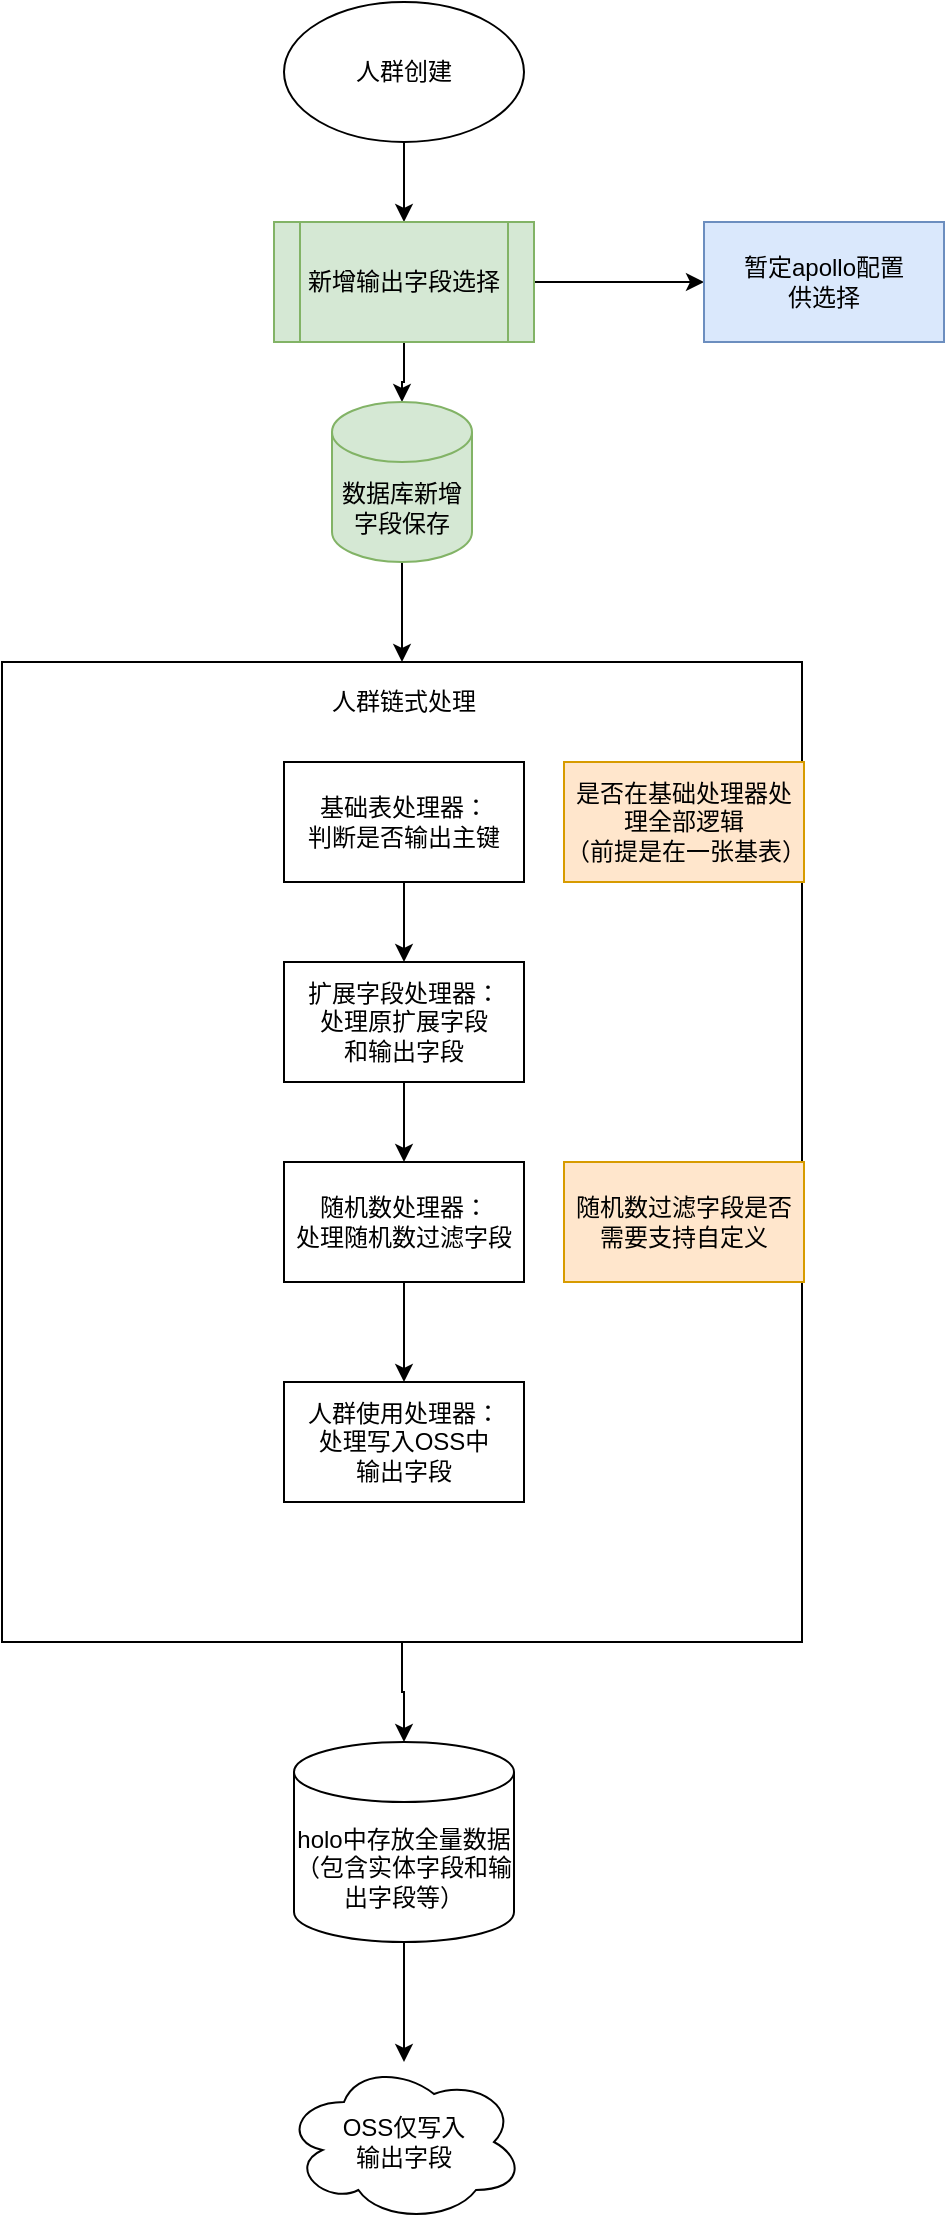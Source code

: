 <mxfile version="28.0.7">
  <diagram name="第 1 页" id="dNE7bsFuqDS4QT3SGKGQ">
    <mxGraphModel dx="1018" dy="655" grid="1" gridSize="10" guides="1" tooltips="1" connect="1" arrows="1" fold="1" page="1" pageScale="1" pageWidth="827" pageHeight="1169" math="0" shadow="0">
      <root>
        <mxCell id="0" />
        <mxCell id="1" parent="0" />
        <mxCell id="phLCAleKNdKECWSzhlN1-3" value="" style="edgeStyle=orthogonalEdgeStyle;rounded=0;orthogonalLoop=1;jettySize=auto;html=1;" parent="1" source="phLCAleKNdKECWSzhlN1-1" target="phLCAleKNdKECWSzhlN1-2" edge="1">
          <mxGeometry relative="1" as="geometry" />
        </mxCell>
        <mxCell id="phLCAleKNdKECWSzhlN1-1" value="人群创建" style="ellipse;whiteSpace=wrap;html=1;" parent="1" vertex="1">
          <mxGeometry x="320" y="30" width="120" height="70" as="geometry" />
        </mxCell>
        <mxCell id="o61bZkSr8tZisU5YXVaz-2" value="" style="edgeStyle=orthogonalEdgeStyle;rounded=0;orthogonalLoop=1;jettySize=auto;html=1;fontFamily=Helvetica;fontSize=12;fontColor=default;" edge="1" parent="1" source="phLCAleKNdKECWSzhlN1-2" target="o61bZkSr8tZisU5YXVaz-7">
          <mxGeometry relative="1" as="geometry">
            <mxPoint x="380" y="260" as="targetPoint" />
          </mxGeometry>
        </mxCell>
        <mxCell id="o61bZkSr8tZisU5YXVaz-14" value="" style="edgeStyle=orthogonalEdgeStyle;rounded=0;orthogonalLoop=1;jettySize=auto;html=1;fontFamily=Helvetica;fontSize=12;fontColor=default;" edge="1" parent="1" source="phLCAleKNdKECWSzhlN1-2" target="o61bZkSr8tZisU5YXVaz-13">
          <mxGeometry relative="1" as="geometry" />
        </mxCell>
        <mxCell id="phLCAleKNdKECWSzhlN1-2" value="新增输出字段选择" style="shape=process;whiteSpace=wrap;html=1;backgroundOutline=1;fillColor=#d5e8d4;strokeColor=#82b366;" parent="1" vertex="1">
          <mxGeometry x="315" y="140" width="130" height="60" as="geometry" />
        </mxCell>
        <mxCell id="o61bZkSr8tZisU5YXVaz-4" value="" style="edgeStyle=orthogonalEdgeStyle;rounded=0;orthogonalLoop=1;jettySize=auto;html=1;fontFamily=Helvetica;fontSize=12;fontColor=default;" edge="1" parent="1" source="o61bZkSr8tZisU5YXVaz-7" target="o61bZkSr8tZisU5YXVaz-3">
          <mxGeometry relative="1" as="geometry">
            <mxPoint x="380" y="320" as="sourcePoint" />
          </mxGeometry>
        </mxCell>
        <mxCell id="o61bZkSr8tZisU5YXVaz-19" value="" style="edgeStyle=orthogonalEdgeStyle;rounded=0;orthogonalLoop=1;jettySize=auto;html=1;fontFamily=Helvetica;fontSize=12;fontColor=default;" edge="1" parent="1" source="o61bZkSr8tZisU5YXVaz-3" target="o61bZkSr8tZisU5YXVaz-18">
          <mxGeometry relative="1" as="geometry" />
        </mxCell>
        <mxCell id="o61bZkSr8tZisU5YXVaz-3" value="" style="whiteSpace=wrap;html=1;" vertex="1" parent="1">
          <mxGeometry x="179" y="360" width="400" height="490" as="geometry" />
        </mxCell>
        <mxCell id="o61bZkSr8tZisU5YXVaz-5" value="人群链式处理" style="text;html=1;align=center;verticalAlign=middle;whiteSpace=wrap;rounded=0;fontFamily=Helvetica;fontSize=12;fontColor=default;" vertex="1" parent="1">
          <mxGeometry x="335" y="370" width="90" height="20" as="geometry" />
        </mxCell>
        <mxCell id="o61bZkSr8tZisU5YXVaz-9" value="" style="edgeStyle=orthogonalEdgeStyle;rounded=0;orthogonalLoop=1;jettySize=auto;html=1;fontFamily=Helvetica;fontSize=12;fontColor=default;" edge="1" parent="1" source="o61bZkSr8tZisU5YXVaz-6" target="o61bZkSr8tZisU5YXVaz-8">
          <mxGeometry relative="1" as="geometry" />
        </mxCell>
        <mxCell id="o61bZkSr8tZisU5YXVaz-6" value="基础表处理器：&lt;div&gt;判断是否输出主键&lt;/div&gt;" style="rounded=0;whiteSpace=wrap;html=1;strokeColor=default;align=center;verticalAlign=middle;fontFamily=Helvetica;fontSize=12;fontColor=default;fillColor=default;" vertex="1" parent="1">
          <mxGeometry x="320" y="410" width="120" height="60" as="geometry" />
        </mxCell>
        <mxCell id="o61bZkSr8tZisU5YXVaz-7" value="数据库新增字段保存" style="shape=cylinder3;whiteSpace=wrap;html=1;boundedLbl=1;backgroundOutline=1;size=15;strokeColor=#82b366;align=center;verticalAlign=middle;fontFamily=Helvetica;fontSize=12;fillColor=#d5e8d4;" vertex="1" parent="1">
          <mxGeometry x="344" y="230" width="70" height="80" as="geometry" />
        </mxCell>
        <mxCell id="o61bZkSr8tZisU5YXVaz-12" value="" style="edgeStyle=orthogonalEdgeStyle;rounded=0;orthogonalLoop=1;jettySize=auto;html=1;fontFamily=Helvetica;fontSize=12;fontColor=default;" edge="1" parent="1" source="o61bZkSr8tZisU5YXVaz-8" target="o61bZkSr8tZisU5YXVaz-11">
          <mxGeometry relative="1" as="geometry" />
        </mxCell>
        <mxCell id="o61bZkSr8tZisU5YXVaz-8" value="扩展字段处理器：&lt;div&gt;处理原扩展字段&lt;/div&gt;&lt;div&gt;和输出字段&lt;/div&gt;" style="whiteSpace=wrap;html=1;rounded=0;" vertex="1" parent="1">
          <mxGeometry x="320" y="510" width="120" height="60" as="geometry" />
        </mxCell>
        <mxCell id="o61bZkSr8tZisU5YXVaz-10" value="是否在基础处理器处理全部逻辑&lt;div&gt;（前提是在一张基表）&lt;/div&gt;" style="rounded=0;whiteSpace=wrap;html=1;strokeColor=#d79b00;align=center;verticalAlign=middle;fontFamily=Helvetica;fontSize=12;fillColor=#ffe6cc;" vertex="1" parent="1">
          <mxGeometry x="460" y="410" width="120" height="60" as="geometry" />
        </mxCell>
        <mxCell id="o61bZkSr8tZisU5YXVaz-17" value="" style="edgeStyle=orthogonalEdgeStyle;rounded=0;orthogonalLoop=1;jettySize=auto;html=1;fontFamily=Helvetica;fontSize=12;fontColor=default;" edge="1" parent="1" source="o61bZkSr8tZisU5YXVaz-11" target="o61bZkSr8tZisU5YXVaz-16">
          <mxGeometry relative="1" as="geometry" />
        </mxCell>
        <mxCell id="o61bZkSr8tZisU5YXVaz-11" value="随机数处理器：&lt;div&gt;处理随机数过滤字段&lt;/div&gt;" style="whiteSpace=wrap;html=1;rounded=0;" vertex="1" parent="1">
          <mxGeometry x="320" y="610" width="120" height="60" as="geometry" />
        </mxCell>
        <mxCell id="o61bZkSr8tZisU5YXVaz-13" value="暂定apollo配置&lt;div&gt;供选择&lt;/div&gt;" style="rounded=0;whiteSpace=wrap;html=1;strokeColor=#6c8ebf;align=center;verticalAlign=middle;fontFamily=Helvetica;fontSize=12;fillColor=#dae8fc;" vertex="1" parent="1">
          <mxGeometry x="530" y="140" width="120" height="60" as="geometry" />
        </mxCell>
        <mxCell id="o61bZkSr8tZisU5YXVaz-15" value="随机数过滤字段是否需要支持自定义" style="rounded=0;whiteSpace=wrap;html=1;strokeColor=#d79b00;align=center;verticalAlign=middle;fontFamily=Helvetica;fontSize=12;fillColor=#ffe6cc;" vertex="1" parent="1">
          <mxGeometry x="460" y="610" width="120" height="60" as="geometry" />
        </mxCell>
        <mxCell id="o61bZkSr8tZisU5YXVaz-16" value="人群使用处理器：&lt;div&gt;处理写入OSS中&lt;/div&gt;&lt;div&gt;输出字段&lt;/div&gt;" style="whiteSpace=wrap;html=1;rounded=0;" vertex="1" parent="1">
          <mxGeometry x="320" y="720" width="120" height="60" as="geometry" />
        </mxCell>
        <mxCell id="o61bZkSr8tZisU5YXVaz-21" value="" style="edgeStyle=orthogonalEdgeStyle;rounded=0;orthogonalLoop=1;jettySize=auto;html=1;fontFamily=Helvetica;fontSize=12;fontColor=default;" edge="1" parent="1" source="o61bZkSr8tZisU5YXVaz-18" target="o61bZkSr8tZisU5YXVaz-20">
          <mxGeometry relative="1" as="geometry" />
        </mxCell>
        <mxCell id="o61bZkSr8tZisU5YXVaz-18" value="holo中存放全量数据&lt;div&gt;（包含实体字段和输出字段等）&lt;/div&gt;" style="shape=cylinder3;whiteSpace=wrap;html=1;boundedLbl=1;backgroundOutline=1;size=15;strokeColor=default;align=center;verticalAlign=middle;fontFamily=Helvetica;fontSize=12;fontColor=default;fillColor=default;" vertex="1" parent="1">
          <mxGeometry x="325" y="900" width="110" height="100" as="geometry" />
        </mxCell>
        <mxCell id="o61bZkSr8tZisU5YXVaz-20" value="OSS仅写入&lt;div&gt;输出字段&lt;/div&gt;" style="ellipse;shape=cloud;whiteSpace=wrap;html=1;" vertex="1" parent="1">
          <mxGeometry x="320" y="1060" width="120" height="80" as="geometry" />
        </mxCell>
      </root>
    </mxGraphModel>
  </diagram>
</mxfile>
